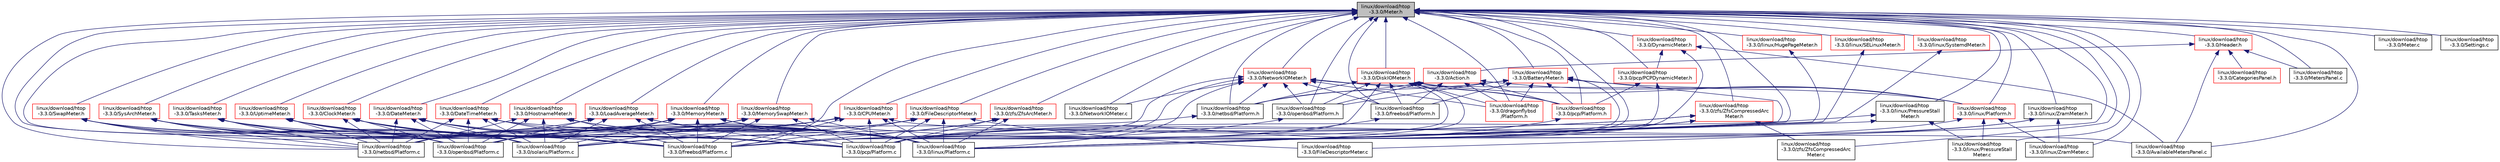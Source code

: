 digraph "linux/download/htop-3.3.0/Meter.h"
{
  edge [fontname="Helvetica",fontsize="10",labelfontname="Helvetica",labelfontsize="10"];
  node [fontname="Helvetica",fontsize="10",shape=record];
  Node36 [label="linux/download/htop\l-3.3.0/Meter.h",height=0.2,width=0.4,color="black", fillcolor="grey75", style="filled", fontcolor="black"];
  Node36 -> Node37 [dir="back",color="midnightblue",fontsize="10",style="solid",fontname="Helvetica"];
  Node37 [label="linux/download/htop\l-3.3.0/Header.h",height=0.2,width=0.4,color="red", fillcolor="white", style="filled",URL="$linux_2download_2htop-3_83_80_2Header_8h.html"];
  Node37 -> Node38 [dir="back",color="midnightblue",fontsize="10",style="solid",fontname="Helvetica"];
  Node38 [label="linux/download/htop\l-3.3.0/Action.h",height=0.2,width=0.4,color="red", fillcolor="white", style="filled",URL="$Action_8h.html"];
  Node38 -> Node65 [dir="back",color="midnightblue",fontsize="10",style="solid",fontname="Helvetica"];
  Node65 [label="linux/download/htop\l-3.3.0/dragonflybsd\l/Platform.h",height=0.2,width=0.4,color="red", fillcolor="white", style="filled",URL="$dragonflybsd_2Platform_8h.html"];
  Node38 -> Node68 [dir="back",color="midnightblue",fontsize="10",style="solid",fontname="Helvetica"];
  Node68 [label="linux/download/htop\l-3.3.0/freebsd/Platform.h",height=0.2,width=0.4,color="black", fillcolor="white", style="filled",URL="$freebsd_2Platform_8h.html"];
  Node68 -> Node69 [dir="back",color="midnightblue",fontsize="10",style="solid",fontname="Helvetica"];
  Node69 [label="linux/download/htop\l-3.3.0/freebsd/Platform.c",height=0.2,width=0.4,color="black", fillcolor="white", style="filled",URL="$freebsd_2Platform_8c.html"];
  Node38 -> Node70 [dir="back",color="midnightblue",fontsize="10",style="solid",fontname="Helvetica"];
  Node70 [label="linux/download/htop\l-3.3.0/linux/Platform.h",height=0.2,width=0.4,color="red", fillcolor="white", style="filled",URL="$linux_2Platform_8h.html"];
  Node70 -> Node58 [dir="back",color="midnightblue",fontsize="10",style="solid",fontname="Helvetica"];
  Node58 [label="linux/download/htop\l-3.3.0/linux/Platform.c",height=0.2,width=0.4,color="black", fillcolor="white", style="filled",URL="$linux_2Platform_8c.html"];
  Node70 -> Node73 [dir="back",color="midnightblue",fontsize="10",style="solid",fontname="Helvetica"];
  Node73 [label="linux/download/htop\l-3.3.0/linux/PressureStall\lMeter.c",height=0.2,width=0.4,color="black", fillcolor="white", style="filled",URL="$PressureStallMeter_8c.html"];
  Node70 -> Node74 [dir="back",color="midnightblue",fontsize="10",style="solid",fontname="Helvetica"];
  Node74 [label="linux/download/htop\l-3.3.0/linux/ZramMeter.c",height=0.2,width=0.4,color="black", fillcolor="white", style="filled",URL="$ZramMeter_8c.html"];
  Node38 -> Node75 [dir="back",color="midnightblue",fontsize="10",style="solid",fontname="Helvetica"];
  Node75 [label="linux/download/htop\l-3.3.0/netbsd/Platform.h",height=0.2,width=0.4,color="black", fillcolor="white", style="filled",URL="$netbsd_2Platform_8h.html"];
  Node75 -> Node76 [dir="back",color="midnightblue",fontsize="10",style="solid",fontname="Helvetica"];
  Node76 [label="linux/download/htop\l-3.3.0/netbsd/Platform.c",height=0.2,width=0.4,color="black", fillcolor="white", style="filled",URL="$netbsd_2Platform_8c.html"];
  Node38 -> Node77 [dir="back",color="midnightblue",fontsize="10",style="solid",fontname="Helvetica"];
  Node77 [label="linux/download/htop\l-3.3.0/openbsd/Platform.h",height=0.2,width=0.4,color="black", fillcolor="white", style="filled",URL="$openbsd_2Platform_8h.html"];
  Node77 -> Node78 [dir="back",color="midnightblue",fontsize="10",style="solid",fontname="Helvetica"];
  Node78 [label="linux/download/htop\l-3.3.0/openbsd/Platform.c",height=0.2,width=0.4,color="black", fillcolor="white", style="filled",URL="$openbsd_2Platform_8c.html"];
  Node38 -> Node79 [dir="back",color="midnightblue",fontsize="10",style="solid",fontname="Helvetica"];
  Node79 [label="linux/download/htop\l-3.3.0/pcp/Platform.h",height=0.2,width=0.4,color="red", fillcolor="white", style="filled",URL="$pcp_2Platform_8h.html"];
  Node79 -> Node91 [dir="back",color="midnightblue",fontsize="10",style="solid",fontname="Helvetica"];
  Node91 [label="linux/download/htop\l-3.3.0/pcp/Platform.c",height=0.2,width=0.4,color="black", fillcolor="white", style="filled",URL="$pcp_2Platform_8c.html"];
  Node37 -> Node41 [dir="back",color="midnightblue",fontsize="10",style="solid",fontname="Helvetica"];
  Node41 [label="linux/download/htop\l-3.3.0/CategoriesPanel.h",height=0.2,width=0.4,color="red", fillcolor="white", style="filled",URL="$CategoriesPanel_8h.html"];
  Node37 -> Node45 [dir="back",color="midnightblue",fontsize="10",style="solid",fontname="Helvetica"];
  Node45 [label="linux/download/htop\l-3.3.0/AvailableMetersPanel.c",height=0.2,width=0.4,color="black", fillcolor="white", style="filled",URL="$AvailableMetersPanel_8c.html"];
  Node37 -> Node47 [dir="back",color="midnightblue",fontsize="10",style="solid",fontname="Helvetica"];
  Node47 [label="linux/download/htop\l-3.3.0/MetersPanel.c",height=0.2,width=0.4,color="black", fillcolor="white", style="filled",URL="$MetersPanel_8c.html"];
  Node36 -> Node124 [dir="back",color="midnightblue",fontsize="10",style="solid",fontname="Helvetica"];
  Node124 [label="linux/download/htop\l-3.3.0/CPUMeter.h",height=0.2,width=0.4,color="red", fillcolor="white", style="filled",URL="$CPUMeter_8h.html"];
  Node124 -> Node45 [dir="back",color="midnightblue",fontsize="10",style="solid",fontname="Helvetica"];
  Node124 -> Node69 [dir="back",color="midnightblue",fontsize="10",style="solid",fontname="Helvetica"];
  Node124 -> Node58 [dir="back",color="midnightblue",fontsize="10",style="solid",fontname="Helvetica"];
  Node124 -> Node76 [dir="back",color="midnightblue",fontsize="10",style="solid",fontname="Helvetica"];
  Node124 -> Node78 [dir="back",color="midnightblue",fontsize="10",style="solid",fontname="Helvetica"];
  Node124 -> Node91 [dir="back",color="midnightblue",fontsize="10",style="solid",fontname="Helvetica"];
  Node124 -> Node94 [dir="back",color="midnightblue",fontsize="10",style="solid",fontname="Helvetica"];
  Node94 [label="linux/download/htop\l-3.3.0/solaris/Platform.c",height=0.2,width=0.4,color="black", fillcolor="white", style="filled",URL="$solaris_2Platform_8c.html"];
  Node36 -> Node125 [dir="back",color="midnightblue",fontsize="10",style="solid",fontname="Helvetica"];
  Node125 [label="linux/download/htop\l-3.3.0/DynamicMeter.h",height=0.2,width=0.4,color="red", fillcolor="white", style="filled",URL="$DynamicMeter_8h.html"];
  Node125 -> Node45 [dir="back",color="midnightblue",fontsize="10",style="solid",fontname="Helvetica"];
  Node125 -> Node126 [dir="back",color="midnightblue",fontsize="10",style="solid",fontname="Helvetica"];
  Node126 [label="linux/download/htop\l-3.3.0/pcp/PCPDynamicMeter.h",height=0.2,width=0.4,color="red", fillcolor="white", style="filled",URL="$PCPDynamicMeter_8h.html"];
  Node126 -> Node79 [dir="back",color="midnightblue",fontsize="10",style="solid",fontname="Helvetica"];
  Node126 -> Node91 [dir="back",color="midnightblue",fontsize="10",style="solid",fontname="Helvetica"];
  Node125 -> Node91 [dir="back",color="midnightblue",fontsize="10",style="solid",fontname="Helvetica"];
  Node36 -> Node45 [dir="back",color="midnightblue",fontsize="10",style="solid",fontname="Helvetica"];
  Node36 -> Node127 [dir="back",color="midnightblue",fontsize="10",style="solid",fontname="Helvetica"];
  Node127 [label="linux/download/htop\l-3.3.0/BatteryMeter.h",height=0.2,width=0.4,color="red", fillcolor="white", style="filled",URL="$BatteryMeter_8h.html"];
  Node127 -> Node65 [dir="back",color="midnightblue",fontsize="10",style="solid",fontname="Helvetica"];
  Node127 -> Node68 [dir="back",color="midnightblue",fontsize="10",style="solid",fontname="Helvetica"];
  Node127 -> Node58 [dir="back",color="midnightblue",fontsize="10",style="solid",fontname="Helvetica"];
  Node127 -> Node70 [dir="back",color="midnightblue",fontsize="10",style="solid",fontname="Helvetica"];
  Node127 -> Node75 [dir="back",color="midnightblue",fontsize="10",style="solid",fontname="Helvetica"];
  Node127 -> Node77 [dir="back",color="midnightblue",fontsize="10",style="solid",fontname="Helvetica"];
  Node127 -> Node79 [dir="back",color="midnightblue",fontsize="10",style="solid",fontname="Helvetica"];
  Node127 -> Node91 [dir="back",color="midnightblue",fontsize="10",style="solid",fontname="Helvetica"];
  Node36 -> Node128 [dir="back",color="midnightblue",fontsize="10",style="solid",fontname="Helvetica"];
  Node128 [label="linux/download/htop\l-3.3.0/ClockMeter.h",height=0.2,width=0.4,color="red", fillcolor="white", style="filled",URL="$ClockMeter_8h.html"];
  Node128 -> Node69 [dir="back",color="midnightblue",fontsize="10",style="solid",fontname="Helvetica"];
  Node128 -> Node58 [dir="back",color="midnightblue",fontsize="10",style="solid",fontname="Helvetica"];
  Node128 -> Node76 [dir="back",color="midnightblue",fontsize="10",style="solid",fontname="Helvetica"];
  Node128 -> Node78 [dir="back",color="midnightblue",fontsize="10",style="solid",fontname="Helvetica"];
  Node128 -> Node91 [dir="back",color="midnightblue",fontsize="10",style="solid",fontname="Helvetica"];
  Node128 -> Node94 [dir="back",color="midnightblue",fontsize="10",style="solid",fontname="Helvetica"];
  Node36 -> Node130 [dir="back",color="midnightblue",fontsize="10",style="solid",fontname="Helvetica"];
  Node130 [label="linux/download/htop\l-3.3.0/DateMeter.h",height=0.2,width=0.4,color="red", fillcolor="white", style="filled",URL="$DateMeter_8h.html"];
  Node130 -> Node69 [dir="back",color="midnightblue",fontsize="10",style="solid",fontname="Helvetica"];
  Node130 -> Node58 [dir="back",color="midnightblue",fontsize="10",style="solid",fontname="Helvetica"];
  Node130 -> Node76 [dir="back",color="midnightblue",fontsize="10",style="solid",fontname="Helvetica"];
  Node130 -> Node78 [dir="back",color="midnightblue",fontsize="10",style="solid",fontname="Helvetica"];
  Node130 -> Node91 [dir="back",color="midnightblue",fontsize="10",style="solid",fontname="Helvetica"];
  Node130 -> Node94 [dir="back",color="midnightblue",fontsize="10",style="solid",fontname="Helvetica"];
  Node36 -> Node132 [dir="back",color="midnightblue",fontsize="10",style="solid",fontname="Helvetica"];
  Node132 [label="linux/download/htop\l-3.3.0/DateTimeMeter.h",height=0.2,width=0.4,color="red", fillcolor="white", style="filled",URL="$DateTimeMeter_8h.html"];
  Node132 -> Node69 [dir="back",color="midnightblue",fontsize="10",style="solid",fontname="Helvetica"];
  Node132 -> Node58 [dir="back",color="midnightblue",fontsize="10",style="solid",fontname="Helvetica"];
  Node132 -> Node76 [dir="back",color="midnightblue",fontsize="10",style="solid",fontname="Helvetica"];
  Node132 -> Node78 [dir="back",color="midnightblue",fontsize="10",style="solid",fontname="Helvetica"];
  Node132 -> Node91 [dir="back",color="midnightblue",fontsize="10",style="solid",fontname="Helvetica"];
  Node132 -> Node94 [dir="back",color="midnightblue",fontsize="10",style="solid",fontname="Helvetica"];
  Node36 -> Node134 [dir="back",color="midnightblue",fontsize="10",style="solid",fontname="Helvetica"];
  Node134 [label="linux/download/htop\l-3.3.0/DiskIOMeter.h",height=0.2,width=0.4,color="red", fillcolor="white", style="filled",URL="$DiskIOMeter_8h.html"];
  Node134 -> Node65 [dir="back",color="midnightblue",fontsize="10",style="solid",fontname="Helvetica"];
  Node134 -> Node69 [dir="back",color="midnightblue",fontsize="10",style="solid",fontname="Helvetica"];
  Node134 -> Node68 [dir="back",color="midnightblue",fontsize="10",style="solid",fontname="Helvetica"];
  Node134 -> Node58 [dir="back",color="midnightblue",fontsize="10",style="solid",fontname="Helvetica"];
  Node134 -> Node70 [dir="back",color="midnightblue",fontsize="10",style="solid",fontname="Helvetica"];
  Node134 -> Node75 [dir="back",color="midnightblue",fontsize="10",style="solid",fontname="Helvetica"];
  Node134 -> Node77 [dir="back",color="midnightblue",fontsize="10",style="solid",fontname="Helvetica"];
  Node134 -> Node79 [dir="back",color="midnightblue",fontsize="10",style="solid",fontname="Helvetica"];
  Node134 -> Node91 [dir="back",color="midnightblue",fontsize="10",style="solid",fontname="Helvetica"];
  Node36 -> Node65 [dir="back",color="midnightblue",fontsize="10",style="solid",fontname="Helvetica"];
  Node36 -> Node135 [dir="back",color="midnightblue",fontsize="10",style="solid",fontname="Helvetica"];
  Node135 [label="linux/download/htop\l-3.3.0/FileDescriptorMeter.h",height=0.2,width=0.4,color="red", fillcolor="white", style="filled",URL="$FileDescriptorMeter_8h.html"];
  Node135 -> Node107 [dir="back",color="midnightblue",fontsize="10",style="solid",fontname="Helvetica"];
  Node107 [label="linux/download/htop\l-3.3.0/FileDescriptorMeter.c",height=0.2,width=0.4,color="black", fillcolor="white", style="filled",URL="$FileDescriptorMeter_8c.html"];
  Node135 -> Node69 [dir="back",color="midnightblue",fontsize="10",style="solid",fontname="Helvetica"];
  Node135 -> Node58 [dir="back",color="midnightblue",fontsize="10",style="solid",fontname="Helvetica"];
  Node135 -> Node76 [dir="back",color="midnightblue",fontsize="10",style="solid",fontname="Helvetica"];
  Node135 -> Node78 [dir="back",color="midnightblue",fontsize="10",style="solid",fontname="Helvetica"];
  Node135 -> Node91 [dir="back",color="midnightblue",fontsize="10",style="solid",fontname="Helvetica"];
  Node36 -> Node107 [dir="back",color="midnightblue",fontsize="10",style="solid",fontname="Helvetica"];
  Node36 -> Node69 [dir="back",color="midnightblue",fontsize="10",style="solid",fontname="Helvetica"];
  Node36 -> Node68 [dir="back",color="midnightblue",fontsize="10",style="solid",fontname="Helvetica"];
  Node36 -> Node136 [dir="back",color="midnightblue",fontsize="10",style="solid",fontname="Helvetica"];
  Node136 [label="linux/download/htop\l-3.3.0/HostnameMeter.h",height=0.2,width=0.4,color="red", fillcolor="white", style="filled",URL="$HostnameMeter_8h.html"];
  Node136 -> Node69 [dir="back",color="midnightblue",fontsize="10",style="solid",fontname="Helvetica"];
  Node136 -> Node58 [dir="back",color="midnightblue",fontsize="10",style="solid",fontname="Helvetica"];
  Node136 -> Node76 [dir="back",color="midnightblue",fontsize="10",style="solid",fontname="Helvetica"];
  Node136 -> Node78 [dir="back",color="midnightblue",fontsize="10",style="solid",fontname="Helvetica"];
  Node136 -> Node91 [dir="back",color="midnightblue",fontsize="10",style="solid",fontname="Helvetica"];
  Node136 -> Node94 [dir="back",color="midnightblue",fontsize="10",style="solid",fontname="Helvetica"];
  Node36 -> Node137 [dir="back",color="midnightblue",fontsize="10",style="solid",fontname="Helvetica"];
  Node137 [label="linux/download/htop\l-3.3.0/linux/HugePageMeter.h",height=0.2,width=0.4,color="red", fillcolor="white", style="filled",URL="$HugePageMeter_8h.html"];
  Node137 -> Node58 [dir="back",color="midnightblue",fontsize="10",style="solid",fontname="Helvetica"];
  Node36 -> Node58 [dir="back",color="midnightblue",fontsize="10",style="solid",fontname="Helvetica"];
  Node36 -> Node139 [dir="back",color="midnightblue",fontsize="10",style="solid",fontname="Helvetica"];
  Node139 [label="linux/download/htop\l-3.3.0/linux/PressureStall\lMeter.h",height=0.2,width=0.4,color="black", fillcolor="white", style="filled",URL="$PressureStallMeter_8h.html"];
  Node139 -> Node58 [dir="back",color="midnightblue",fontsize="10",style="solid",fontname="Helvetica"];
  Node139 -> Node73 [dir="back",color="midnightblue",fontsize="10",style="solid",fontname="Helvetica"];
  Node139 -> Node91 [dir="back",color="midnightblue",fontsize="10",style="solid",fontname="Helvetica"];
  Node36 -> Node70 [dir="back",color="midnightblue",fontsize="10",style="solid",fontname="Helvetica"];
  Node36 -> Node73 [dir="back",color="midnightblue",fontsize="10",style="solid",fontname="Helvetica"];
  Node36 -> Node140 [dir="back",color="midnightblue",fontsize="10",style="solid",fontname="Helvetica"];
  Node140 [label="linux/download/htop\l-3.3.0/linux/SELinuxMeter.h",height=0.2,width=0.4,color="red", fillcolor="white", style="filled",URL="$SELinuxMeter_8h.html"];
  Node140 -> Node58 [dir="back",color="midnightblue",fontsize="10",style="solid",fontname="Helvetica"];
  Node36 -> Node142 [dir="back",color="midnightblue",fontsize="10",style="solid",fontname="Helvetica"];
  Node142 [label="linux/download/htop\l-3.3.0/linux/SystemdMeter.h",height=0.2,width=0.4,color="red", fillcolor="white", style="filled",URL="$SystemdMeter_8h.html"];
  Node142 -> Node58 [dir="back",color="midnightblue",fontsize="10",style="solid",fontname="Helvetica"];
  Node36 -> Node74 [dir="back",color="midnightblue",fontsize="10",style="solid",fontname="Helvetica"];
  Node36 -> Node144 [dir="back",color="midnightblue",fontsize="10",style="solid",fontname="Helvetica"];
  Node144 [label="linux/download/htop\l-3.3.0/linux/ZramMeter.h",height=0.2,width=0.4,color="black", fillcolor="white", style="filled",URL="$ZramMeter_8h.html"];
  Node144 -> Node58 [dir="back",color="midnightblue",fontsize="10",style="solid",fontname="Helvetica"];
  Node144 -> Node74 [dir="back",color="midnightblue",fontsize="10",style="solid",fontname="Helvetica"];
  Node144 -> Node91 [dir="back",color="midnightblue",fontsize="10",style="solid",fontname="Helvetica"];
  Node36 -> Node145 [dir="back",color="midnightblue",fontsize="10",style="solid",fontname="Helvetica"];
  Node145 [label="linux/download/htop\l-3.3.0/LoadAverageMeter.h",height=0.2,width=0.4,color="red", fillcolor="white", style="filled",URL="$LoadAverageMeter_8h.html"];
  Node145 -> Node69 [dir="back",color="midnightblue",fontsize="10",style="solid",fontname="Helvetica"];
  Node145 -> Node58 [dir="back",color="midnightblue",fontsize="10",style="solid",fontname="Helvetica"];
  Node145 -> Node76 [dir="back",color="midnightblue",fontsize="10",style="solid",fontname="Helvetica"];
  Node145 -> Node78 [dir="back",color="midnightblue",fontsize="10",style="solid",fontname="Helvetica"];
  Node145 -> Node91 [dir="back",color="midnightblue",fontsize="10",style="solid",fontname="Helvetica"];
  Node145 -> Node94 [dir="back",color="midnightblue",fontsize="10",style="solid",fontname="Helvetica"];
  Node36 -> Node146 [dir="back",color="midnightblue",fontsize="10",style="solid",fontname="Helvetica"];
  Node146 [label="linux/download/htop\l-3.3.0/MemoryMeter.h",height=0.2,width=0.4,color="red", fillcolor="white", style="filled",URL="$MemoryMeter_8h.html"];
  Node146 -> Node69 [dir="back",color="midnightblue",fontsize="10",style="solid",fontname="Helvetica"];
  Node146 -> Node58 [dir="back",color="midnightblue",fontsize="10",style="solid",fontname="Helvetica"];
  Node146 -> Node76 [dir="back",color="midnightblue",fontsize="10",style="solid",fontname="Helvetica"];
  Node146 -> Node78 [dir="back",color="midnightblue",fontsize="10",style="solid",fontname="Helvetica"];
  Node146 -> Node91 [dir="back",color="midnightblue",fontsize="10",style="solid",fontname="Helvetica"];
  Node146 -> Node94 [dir="back",color="midnightblue",fontsize="10",style="solid",fontname="Helvetica"];
  Node36 -> Node148 [dir="back",color="midnightblue",fontsize="10",style="solid",fontname="Helvetica"];
  Node148 [label="linux/download/htop\l-3.3.0/MemorySwapMeter.h",height=0.2,width=0.4,color="red", fillcolor="white", style="filled",URL="$MemorySwapMeter_8h.html"];
  Node148 -> Node69 [dir="back",color="midnightblue",fontsize="10",style="solid",fontname="Helvetica"];
  Node148 -> Node58 [dir="back",color="midnightblue",fontsize="10",style="solid",fontname="Helvetica"];
  Node148 -> Node76 [dir="back",color="midnightblue",fontsize="10",style="solid",fontname="Helvetica"];
  Node148 -> Node78 [dir="back",color="midnightblue",fontsize="10",style="solid",fontname="Helvetica"];
  Node148 -> Node91 [dir="back",color="midnightblue",fontsize="10",style="solid",fontname="Helvetica"];
  Node148 -> Node94 [dir="back",color="midnightblue",fontsize="10",style="solid",fontname="Helvetica"];
  Node36 -> Node149 [dir="back",color="midnightblue",fontsize="10",style="solid",fontname="Helvetica"];
  Node149 [label="linux/download/htop\l-3.3.0/SwapMeter.h",height=0.2,width=0.4,color="red", fillcolor="white", style="filled",URL="$SwapMeter_8h.html"];
  Node149 -> Node69 [dir="back",color="midnightblue",fontsize="10",style="solid",fontname="Helvetica"];
  Node149 -> Node58 [dir="back",color="midnightblue",fontsize="10",style="solid",fontname="Helvetica"];
  Node149 -> Node76 [dir="back",color="midnightblue",fontsize="10",style="solid",fontname="Helvetica"];
  Node149 -> Node78 [dir="back",color="midnightblue",fontsize="10",style="solid",fontname="Helvetica"];
  Node149 -> Node91 [dir="back",color="midnightblue",fontsize="10",style="solid",fontname="Helvetica"];
  Node149 -> Node94 [dir="back",color="midnightblue",fontsize="10",style="solid",fontname="Helvetica"];
  Node36 -> Node150 [dir="back",color="midnightblue",fontsize="10",style="solid",fontname="Helvetica"];
  Node150 [label="linux/download/htop\l-3.3.0/Meter.c",height=0.2,width=0.4,color="black", fillcolor="white", style="filled",URL="$Meter_8c.html"];
  Node36 -> Node47 [dir="back",color="midnightblue",fontsize="10",style="solid",fontname="Helvetica"];
  Node36 -> Node76 [dir="back",color="midnightblue",fontsize="10",style="solid",fontname="Helvetica"];
  Node36 -> Node75 [dir="back",color="midnightblue",fontsize="10",style="solid",fontname="Helvetica"];
  Node36 -> Node151 [dir="back",color="midnightblue",fontsize="10",style="solid",fontname="Helvetica"];
  Node151 [label="linux/download/htop\l-3.3.0/NetworkIOMeter.h",height=0.2,width=0.4,color="red", fillcolor="white", style="filled",URL="$NetworkIOMeter_8h.html"];
  Node151 -> Node65 [dir="back",color="midnightblue",fontsize="10",style="solid",fontname="Helvetica"];
  Node151 -> Node69 [dir="back",color="midnightblue",fontsize="10",style="solid",fontname="Helvetica"];
  Node151 -> Node68 [dir="back",color="midnightblue",fontsize="10",style="solid",fontname="Helvetica"];
  Node151 -> Node58 [dir="back",color="midnightblue",fontsize="10",style="solid",fontname="Helvetica"];
  Node151 -> Node70 [dir="back",color="midnightblue",fontsize="10",style="solid",fontname="Helvetica"];
  Node151 -> Node75 [dir="back",color="midnightblue",fontsize="10",style="solid",fontname="Helvetica"];
  Node151 -> Node113 [dir="back",color="midnightblue",fontsize="10",style="solid",fontname="Helvetica"];
  Node113 [label="linux/download/htop\l-3.3.0/NetworkIOMeter.c",height=0.2,width=0.4,color="black", fillcolor="white", style="filled",URL="$NetworkIOMeter_8c.html"];
  Node151 -> Node77 [dir="back",color="midnightblue",fontsize="10",style="solid",fontname="Helvetica"];
  Node151 -> Node79 [dir="back",color="midnightblue",fontsize="10",style="solid",fontname="Helvetica"];
  Node151 -> Node91 [dir="back",color="midnightblue",fontsize="10",style="solid",fontname="Helvetica"];
  Node36 -> Node113 [dir="back",color="midnightblue",fontsize="10",style="solid",fontname="Helvetica"];
  Node36 -> Node78 [dir="back",color="midnightblue",fontsize="10",style="solid",fontname="Helvetica"];
  Node36 -> Node77 [dir="back",color="midnightblue",fontsize="10",style="solid",fontname="Helvetica"];
  Node36 -> Node79 [dir="back",color="midnightblue",fontsize="10",style="solid",fontname="Helvetica"];
  Node36 -> Node126 [dir="back",color="midnightblue",fontsize="10",style="solid",fontname="Helvetica"];
  Node36 -> Node91 [dir="back",color="midnightblue",fontsize="10",style="solid",fontname="Helvetica"];
  Node36 -> Node116 [dir="back",color="midnightblue",fontsize="10",style="solid",fontname="Helvetica"];
  Node116 [label="linux/download/htop\l-3.3.0/Settings.c",height=0.2,width=0.4,color="black", fillcolor="white", style="filled",URL="$Settings_8c.html"];
  Node36 -> Node94 [dir="back",color="midnightblue",fontsize="10",style="solid",fontname="Helvetica"];
  Node36 -> Node152 [dir="back",color="midnightblue",fontsize="10",style="solid",fontname="Helvetica"];
  Node152 [label="linux/download/htop\l-3.3.0/SysArchMeter.h",height=0.2,width=0.4,color="red", fillcolor="white", style="filled",URL="$SysArchMeter_8h.html"];
  Node152 -> Node69 [dir="back",color="midnightblue",fontsize="10",style="solid",fontname="Helvetica"];
  Node152 -> Node58 [dir="back",color="midnightblue",fontsize="10",style="solid",fontname="Helvetica"];
  Node152 -> Node76 [dir="back",color="midnightblue",fontsize="10",style="solid",fontname="Helvetica"];
  Node152 -> Node78 [dir="back",color="midnightblue",fontsize="10",style="solid",fontname="Helvetica"];
  Node152 -> Node91 [dir="back",color="midnightblue",fontsize="10",style="solid",fontname="Helvetica"];
  Node152 -> Node94 [dir="back",color="midnightblue",fontsize="10",style="solid",fontname="Helvetica"];
  Node36 -> Node153 [dir="back",color="midnightblue",fontsize="10",style="solid",fontname="Helvetica"];
  Node153 [label="linux/download/htop\l-3.3.0/TasksMeter.h",height=0.2,width=0.4,color="red", fillcolor="white", style="filled",URL="$TasksMeter_8h.html"];
  Node153 -> Node69 [dir="back",color="midnightblue",fontsize="10",style="solid",fontname="Helvetica"];
  Node153 -> Node58 [dir="back",color="midnightblue",fontsize="10",style="solid",fontname="Helvetica"];
  Node153 -> Node76 [dir="back",color="midnightblue",fontsize="10",style="solid",fontname="Helvetica"];
  Node153 -> Node78 [dir="back",color="midnightblue",fontsize="10",style="solid",fontname="Helvetica"];
  Node153 -> Node91 [dir="back",color="midnightblue",fontsize="10",style="solid",fontname="Helvetica"];
  Node153 -> Node94 [dir="back",color="midnightblue",fontsize="10",style="solid",fontname="Helvetica"];
  Node36 -> Node155 [dir="back",color="midnightblue",fontsize="10",style="solid",fontname="Helvetica"];
  Node155 [label="linux/download/htop\l-3.3.0/UptimeMeter.h",height=0.2,width=0.4,color="red", fillcolor="white", style="filled",URL="$UptimeMeter_8h.html"];
  Node155 -> Node69 [dir="back",color="midnightblue",fontsize="10",style="solid",fontname="Helvetica"];
  Node155 -> Node58 [dir="back",color="midnightblue",fontsize="10",style="solid",fontname="Helvetica"];
  Node155 -> Node76 [dir="back",color="midnightblue",fontsize="10",style="solid",fontname="Helvetica"];
  Node155 -> Node78 [dir="back",color="midnightblue",fontsize="10",style="solid",fontname="Helvetica"];
  Node155 -> Node91 [dir="back",color="midnightblue",fontsize="10",style="solid",fontname="Helvetica"];
  Node155 -> Node94 [dir="back",color="midnightblue",fontsize="10",style="solid",fontname="Helvetica"];
  Node36 -> Node156 [dir="back",color="midnightblue",fontsize="10",style="solid",fontname="Helvetica"];
  Node156 [label="linux/download/htop\l-3.3.0/zfs/ZfsArcMeter.h",height=0.2,width=0.4,color="red", fillcolor="white", style="filled",URL="$ZfsArcMeter_8h.html"];
  Node156 -> Node69 [dir="back",color="midnightblue",fontsize="10",style="solid",fontname="Helvetica"];
  Node156 -> Node58 [dir="back",color="midnightblue",fontsize="10",style="solid",fontname="Helvetica"];
  Node156 -> Node91 [dir="back",color="midnightblue",fontsize="10",style="solid",fontname="Helvetica"];
  Node156 -> Node94 [dir="back",color="midnightblue",fontsize="10",style="solid",fontname="Helvetica"];
  Node36 -> Node123 [dir="back",color="midnightblue",fontsize="10",style="solid",fontname="Helvetica"];
  Node123 [label="linux/download/htop\l-3.3.0/zfs/ZfsCompressedArc\lMeter.c",height=0.2,width=0.4,color="black", fillcolor="white", style="filled",URL="$ZfsCompressedArcMeter_8c.html"];
  Node36 -> Node157 [dir="back",color="midnightblue",fontsize="10",style="solid",fontname="Helvetica"];
  Node157 [label="linux/download/htop\l-3.3.0/zfs/ZfsCompressedArc\lMeter.h",height=0.2,width=0.4,color="red", fillcolor="white", style="filled",URL="$ZfsCompressedArcMeter_8h.html"];
  Node157 -> Node69 [dir="back",color="midnightblue",fontsize="10",style="solid",fontname="Helvetica"];
  Node157 -> Node58 [dir="back",color="midnightblue",fontsize="10",style="solid",fontname="Helvetica"];
  Node157 -> Node91 [dir="back",color="midnightblue",fontsize="10",style="solid",fontname="Helvetica"];
  Node157 -> Node94 [dir="back",color="midnightblue",fontsize="10",style="solid",fontname="Helvetica"];
  Node157 -> Node123 [dir="back",color="midnightblue",fontsize="10",style="solid",fontname="Helvetica"];
}

